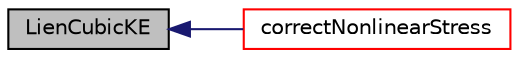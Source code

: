 digraph "LienCubicKE"
{
  bgcolor="transparent";
  edge [fontname="Helvetica",fontsize="10",labelfontname="Helvetica",labelfontsize="10"];
  node [fontname="Helvetica",fontsize="10",shape=record];
  rankdir="LR";
  Node311 [label="LienCubicKE",height=0.2,width=0.4,color="black", fillcolor="grey75", style="filled", fontcolor="black"];
  Node311 -> Node312 [dir="back",color="midnightblue",fontsize="10",style="solid",fontname="Helvetica"];
  Node312 [label="correctNonlinearStress",height=0.2,width=0.4,color="red",URL="$a32065.html#aaeceed08f8e5aa404ea620bbed333cf2"];
}
